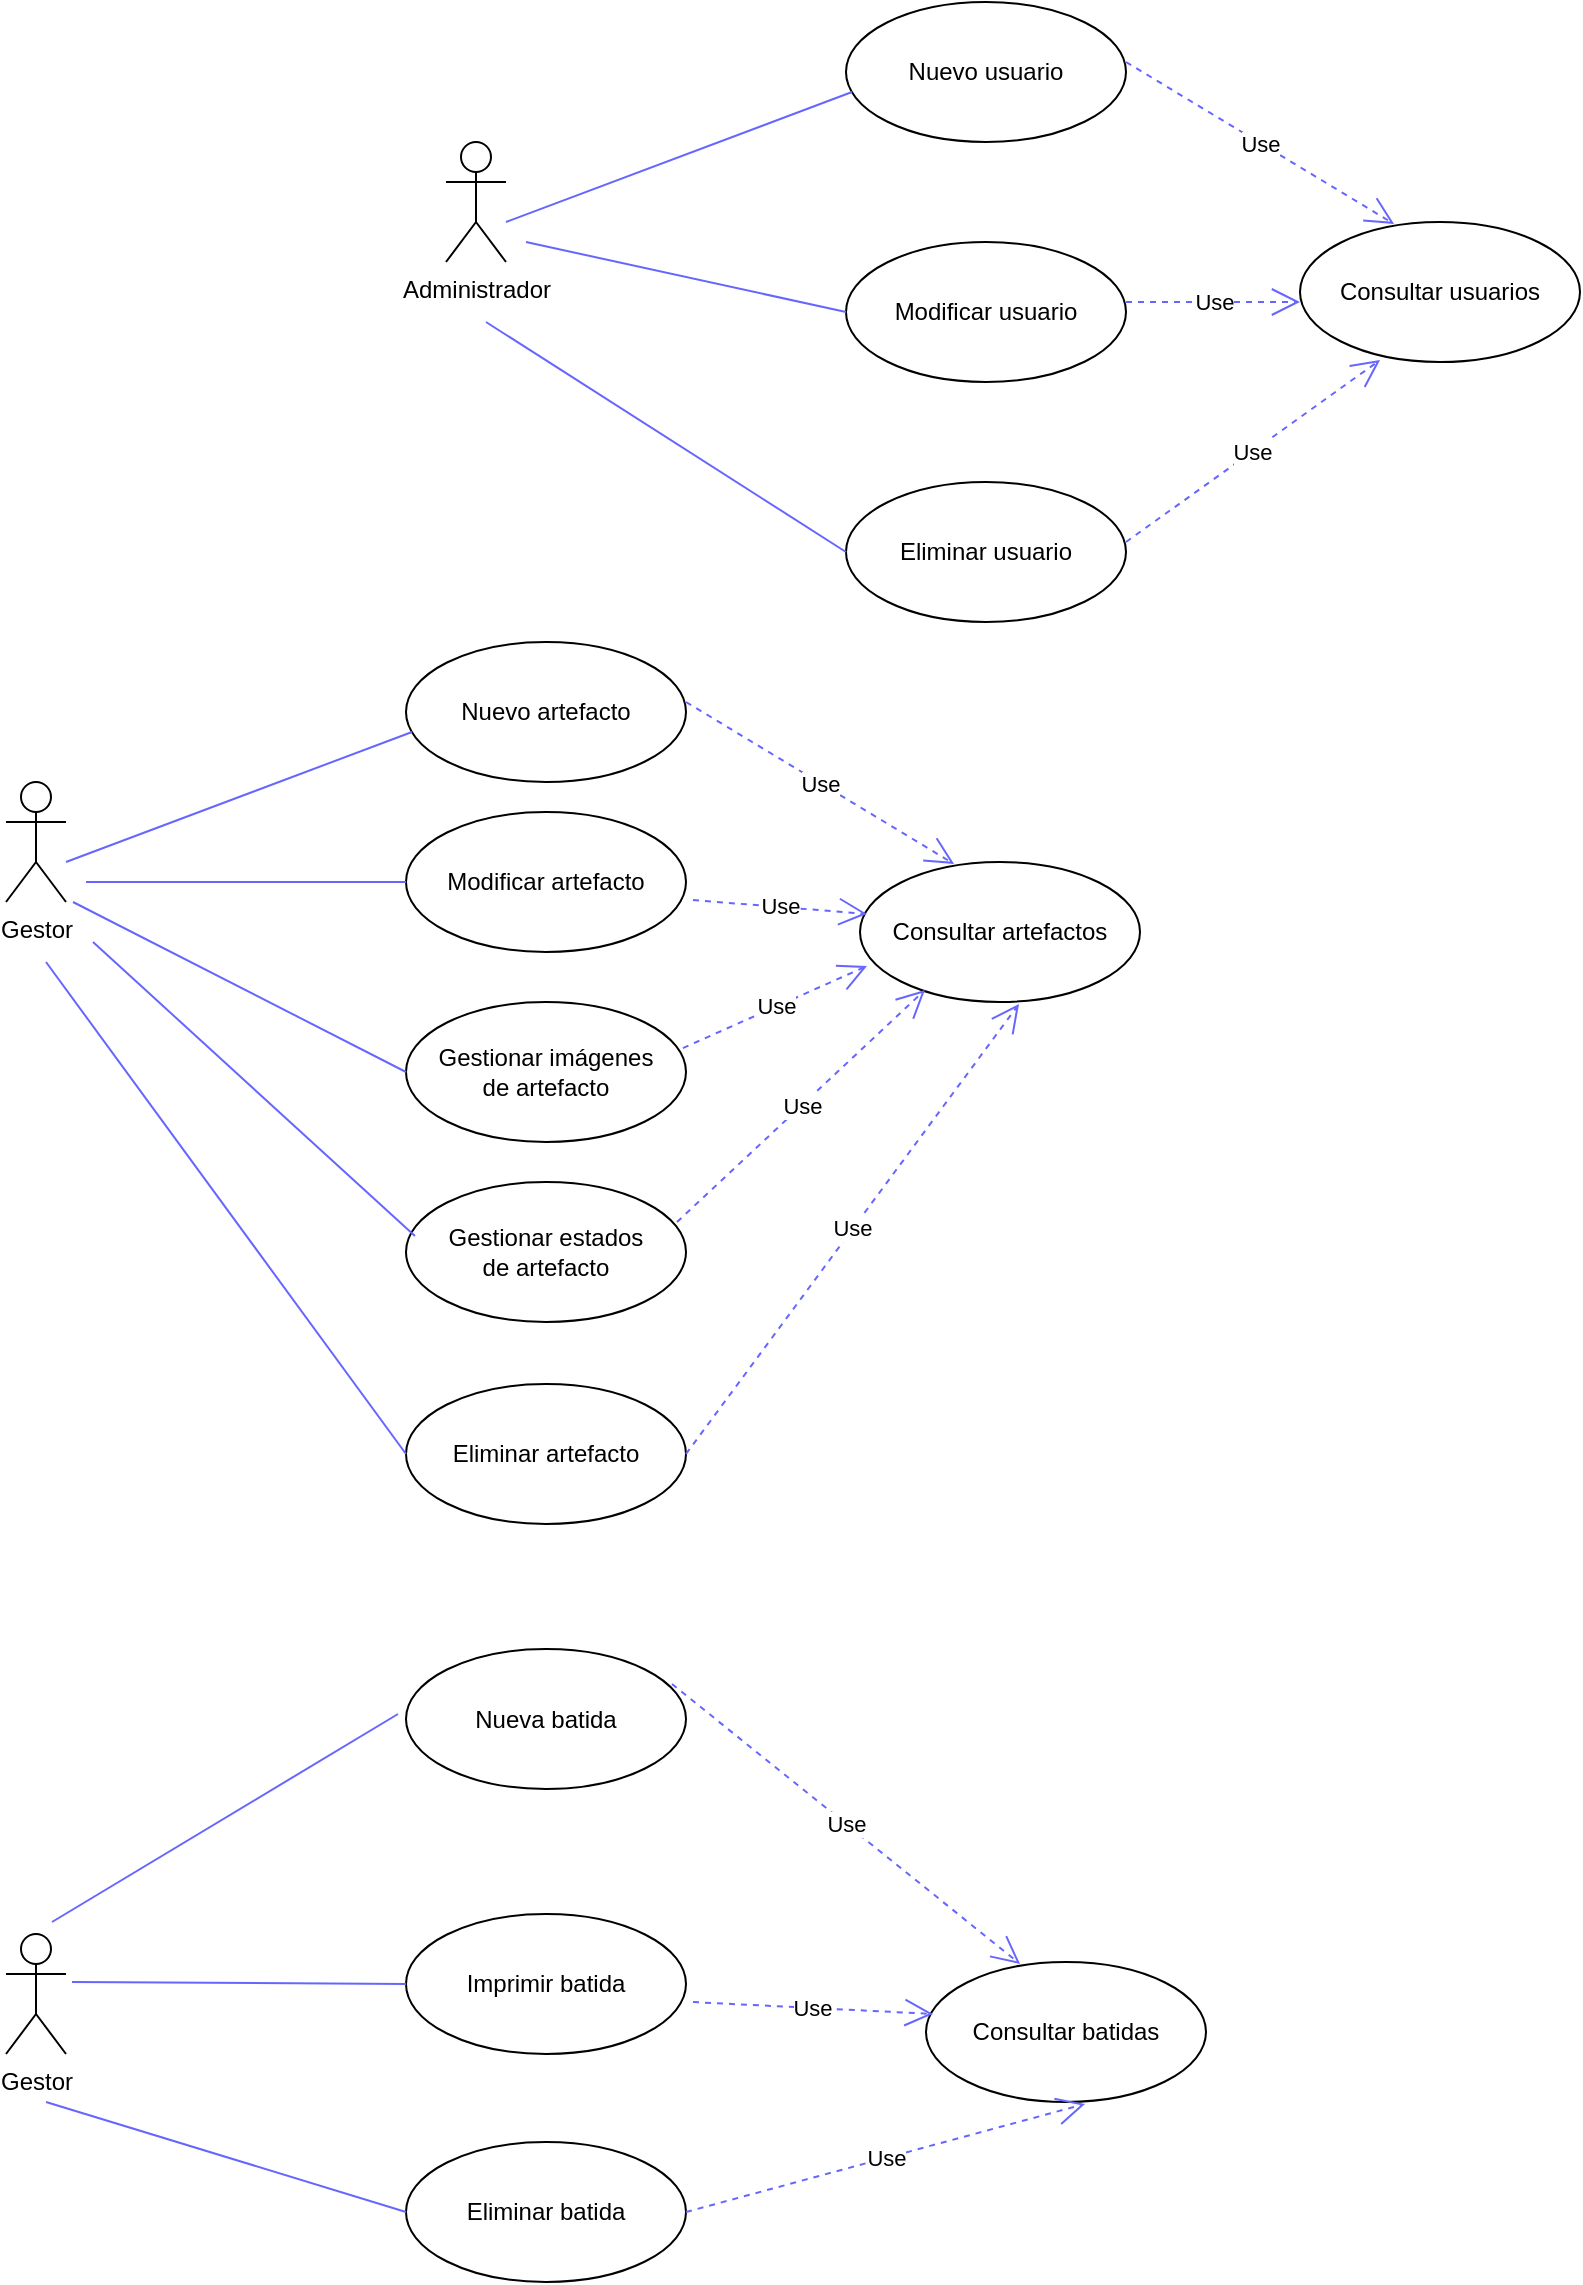 <mxfile version="10.6.7" type="github"><diagram id="Vh-bdCGSBNEkK5sYlcRN" name="Page-1"><mxGraphModel dx="4747" dy="3239" grid="1" gridSize="10" guides="1" tooltips="1" connect="1" arrows="1" fold="1" page="1" pageScale="1" pageWidth="1169" pageHeight="827" math="0" shadow="0"><root><mxCell id="0"/><mxCell id="1" parent="0"/><mxCell id="Szc5mxI2r1fyYPMW7TiI-15" value="Administrador" style="shape=umlActor;verticalLabelPosition=bottom;labelBackgroundColor=#ffffff;verticalAlign=top;html=1;shadow=0;" parent="1" vertex="1"><mxGeometry x="-3220" y="-2360" width="30" height="60" as="geometry"/></mxCell><mxCell id="Szc5mxI2r1fyYPMW7TiI-22" value="Nuevo usuario" style="ellipse;whiteSpace=wrap;html=1;shadow=0;" parent="1" vertex="1"><mxGeometry x="-3020" y="-2430" width="140" height="70" as="geometry"/></mxCell><mxCell id="Szc5mxI2r1fyYPMW7TiI-23" value="Modificar usuario" style="ellipse;whiteSpace=wrap;html=1;shadow=0;" parent="1" vertex="1"><mxGeometry x="-3020" y="-2310" width="140" height="70" as="geometry"/></mxCell><mxCell id="Szc5mxI2r1fyYPMW7TiI-24" value="Eliminar usuario" style="ellipse;whiteSpace=wrap;html=1;shadow=0;" parent="1" vertex="1"><mxGeometry x="-3020" y="-2190" width="140" height="70" as="geometry"/></mxCell><mxCell id="RABKgvFmw7_f_iJ4wwDj-3" value="Consultar usuarios" style="ellipse;whiteSpace=wrap;html=1;shadow=0;" parent="1" vertex="1"><mxGeometry x="-2793" y="-2320" width="140" height="70" as="geometry"/></mxCell><mxCell id="hVyX5uOo1vzWKLY8SVAx-1" value="" style="endArrow=none;html=1;strokeColor=#6666FF;" parent="1" edge="1"><mxGeometry relative="1" as="geometry"><mxPoint x="-3190" y="-2320" as="sourcePoint"/><mxPoint x="-3017" y="-2385" as="targetPoint"/></mxGeometry></mxCell><mxCell id="hVyX5uOo1vzWKLY8SVAx-4" value="" style="endArrow=none;html=1;strokeColor=#6666FF;entryX=0;entryY=0.5;entryDx=0;entryDy=0;" parent="1" target="Szc5mxI2r1fyYPMW7TiI-23" edge="1"><mxGeometry relative="1" as="geometry"><mxPoint x="-3180" y="-2310" as="sourcePoint"/><mxPoint x="-3007" y="-2375" as="targetPoint"/></mxGeometry></mxCell><mxCell id="hVyX5uOo1vzWKLY8SVAx-5" value="" style="endArrow=none;html=1;strokeColor=#6666FF;entryX=0;entryY=0.5;entryDx=0;entryDy=0;" parent="1" target="Szc5mxI2r1fyYPMW7TiI-24" edge="1"><mxGeometry relative="1" as="geometry"><mxPoint x="-3200" y="-2270" as="sourcePoint"/><mxPoint x="-3037" y="-2275" as="targetPoint"/></mxGeometry></mxCell><mxCell id="hVyX5uOo1vzWKLY8SVAx-6" value="Use" style="endArrow=open;endSize=12;dashed=1;html=1;strokeColor=#6666FF;entryX=0.336;entryY=0.014;entryDx=0;entryDy=0;entryPerimeter=0;" parent="1" target="RABKgvFmw7_f_iJ4wwDj-3" edge="1"><mxGeometry width="160" relative="1" as="geometry"><mxPoint x="-2880" y="-2400" as="sourcePoint"/><mxPoint x="-2720" y="-2400" as="targetPoint"/></mxGeometry></mxCell><mxCell id="hVyX5uOo1vzWKLY8SVAx-7" value="Use" style="endArrow=open;endSize=12;dashed=1;html=1;strokeColor=#6666FF;" parent="1" edge="1"><mxGeometry width="160" relative="1" as="geometry"><mxPoint x="-2880" y="-2280" as="sourcePoint"/><mxPoint x="-2793" y="-2280" as="targetPoint"/></mxGeometry></mxCell><mxCell id="hVyX5uOo1vzWKLY8SVAx-8" value="Use" style="endArrow=open;endSize=12;dashed=1;html=1;strokeColor=#6666FF;entryX=0.286;entryY=0.986;entryDx=0;entryDy=0;entryPerimeter=0;" parent="1" target="RABKgvFmw7_f_iJ4wwDj-3" edge="1"><mxGeometry width="160" relative="1" as="geometry"><mxPoint x="-2880" y="-2160" as="sourcePoint"/><mxPoint x="-2750" y="-2260" as="targetPoint"/></mxGeometry></mxCell><mxCell id="YgxHLDHoU0OWEvNlz1Kh-1" value="Gestor" style="shape=umlActor;verticalLabelPosition=bottom;labelBackgroundColor=#ffffff;verticalAlign=top;html=1;shadow=0;" parent="1" vertex="1"><mxGeometry x="-3440" y="-2040" width="30" height="60" as="geometry"/></mxCell><mxCell id="YgxHLDHoU0OWEvNlz1Kh-2" value="Nuevo artefacto" style="ellipse;whiteSpace=wrap;html=1;shadow=0;" parent="1" vertex="1"><mxGeometry x="-3240" y="-2110" width="140" height="70" as="geometry"/></mxCell><mxCell id="YgxHLDHoU0OWEvNlz1Kh-3" value="Modificar artefacto" style="ellipse;whiteSpace=wrap;html=1;shadow=0;" parent="1" vertex="1"><mxGeometry x="-3240" y="-2025" width="140" height="70" as="geometry"/></mxCell><mxCell id="YgxHLDHoU0OWEvNlz1Kh-4" value="Eliminar artefacto" style="ellipse;whiteSpace=wrap;html=1;shadow=0;" parent="1" vertex="1"><mxGeometry x="-3240" y="-1739" width="140" height="70" as="geometry"/></mxCell><mxCell id="YgxHLDHoU0OWEvNlz1Kh-5" value="Consultar artefactos" style="ellipse;whiteSpace=wrap;html=1;shadow=0;" parent="1" vertex="1"><mxGeometry x="-3013" y="-2000" width="140" height="70" as="geometry"/></mxCell><mxCell id="YgxHLDHoU0OWEvNlz1Kh-6" value="" style="endArrow=none;html=1;strokeColor=#6666FF;" parent="1" edge="1"><mxGeometry relative="1" as="geometry"><mxPoint x="-3410" y="-2000" as="sourcePoint"/><mxPoint x="-3237" y="-2065" as="targetPoint"/></mxGeometry></mxCell><mxCell id="YgxHLDHoU0OWEvNlz1Kh-7" value="" style="endArrow=none;html=1;strokeColor=#6666FF;entryX=0;entryY=0.5;entryDx=0;entryDy=0;" parent="1" target="YgxHLDHoU0OWEvNlz1Kh-3" edge="1"><mxGeometry relative="1" as="geometry"><mxPoint x="-3400" y="-1990" as="sourcePoint"/><mxPoint x="-3227" y="-2055" as="targetPoint"/></mxGeometry></mxCell><mxCell id="YgxHLDHoU0OWEvNlz1Kh-8" value="" style="endArrow=none;html=1;strokeColor=#6666FF;entryX=0;entryY=0.5;entryDx=0;entryDy=0;" parent="1" target="YgxHLDHoU0OWEvNlz1Kh-4" edge="1"><mxGeometry relative="1" as="geometry"><mxPoint x="-3420" y="-1950" as="sourcePoint"/><mxPoint x="-3257" y="-1955" as="targetPoint"/></mxGeometry></mxCell><mxCell id="YgxHLDHoU0OWEvNlz1Kh-9" value="Use" style="endArrow=open;endSize=12;dashed=1;html=1;strokeColor=#6666FF;entryX=0.336;entryY=0.014;entryDx=0;entryDy=0;entryPerimeter=0;" parent="1" target="YgxHLDHoU0OWEvNlz1Kh-5" edge="1"><mxGeometry width="160" relative="1" as="geometry"><mxPoint x="-3100" y="-2080" as="sourcePoint"/><mxPoint x="-2940" y="-2080" as="targetPoint"/></mxGeometry></mxCell><mxCell id="YgxHLDHoU0OWEvNlz1Kh-10" value="Use" style="endArrow=open;endSize=12;dashed=1;html=1;strokeColor=#6666FF;exitX=1.025;exitY=0.629;exitDx=0;exitDy=0;exitPerimeter=0;entryX=0.025;entryY=0.371;entryDx=0;entryDy=0;entryPerimeter=0;" parent="1" source="YgxHLDHoU0OWEvNlz1Kh-3" target="YgxHLDHoU0OWEvNlz1Kh-5" edge="1"><mxGeometry width="160" relative="1" as="geometry"><mxPoint x="-3100" y="-1960" as="sourcePoint"/><mxPoint x="-3013" y="-1960" as="targetPoint"/></mxGeometry></mxCell><mxCell id="YgxHLDHoU0OWEvNlz1Kh-11" value="Use" style="endArrow=open;endSize=12;dashed=1;html=1;strokeColor=#6666FF;entryX=0.568;entryY=1.014;entryDx=0;entryDy=0;entryPerimeter=0;exitX=1;exitY=0.5;exitDx=0;exitDy=0;" parent="1" source="YgxHLDHoU0OWEvNlz1Kh-4" target="YgxHLDHoU0OWEvNlz1Kh-5" edge="1"><mxGeometry width="160" relative="1" as="geometry"><mxPoint x="-3100" y="-1840" as="sourcePoint"/><mxPoint x="-2970" y="-1940" as="targetPoint"/></mxGeometry></mxCell><mxCell id="YgxHLDHoU0OWEvNlz1Kh-14" value="&lt;div&gt;Gestionar imágenes&lt;/div&gt;&lt;div&gt;de artefacto&lt;br&gt;&lt;/div&gt;" style="ellipse;whiteSpace=wrap;html=1;shadow=0;" parent="1" vertex="1"><mxGeometry x="-3240" y="-1930" width="140" height="70" as="geometry"/></mxCell><mxCell id="YgxHLDHoU0OWEvNlz1Kh-15" value="" style="endArrow=none;html=1;strokeColor=#6666FF;entryX=0;entryY=0.5;entryDx=0;entryDy=0;" parent="1" target="YgxHLDHoU0OWEvNlz1Kh-14" edge="1"><mxGeometry relative="1" as="geometry"><mxPoint x="-3406.5" y="-1980" as="sourcePoint"/><mxPoint x="-3229.5" y="-1980" as="targetPoint"/></mxGeometry></mxCell><mxCell id="YgxHLDHoU0OWEvNlz1Kh-16" value="Use" style="endArrow=open;endSize=12;dashed=1;html=1;strokeColor=#6666FF;entryX=0.025;entryY=0.743;entryDx=0;entryDy=0;entryPerimeter=0;exitX=0.989;exitY=0.329;exitDx=0;exitDy=0;exitPerimeter=0;" parent="1" source="YgxHLDHoU0OWEvNlz1Kh-14" target="YgxHLDHoU0OWEvNlz1Kh-5" edge="1"><mxGeometry width="160" relative="1" as="geometry"><mxPoint x="-3096.5" y="-1920" as="sourcePoint"/><mxPoint x="-2936.5" y="-1920" as="targetPoint"/></mxGeometry></mxCell><mxCell id="YgxHLDHoU0OWEvNlz1Kh-17" value="&lt;div&gt;Gestionar estados&lt;/div&gt;&lt;div&gt; de artefacto&lt;br&gt;&lt;/div&gt;" style="ellipse;whiteSpace=wrap;html=1;shadow=0;" parent="1" vertex="1"><mxGeometry x="-3240" y="-1840" width="140" height="70" as="geometry"/></mxCell><mxCell id="YgxHLDHoU0OWEvNlz1Kh-18" value="Use" style="endArrow=open;endSize=12;dashed=1;html=1;strokeColor=#6666FF;entryX=0.232;entryY=0.914;entryDx=0;entryDy=0;entryPerimeter=0;exitX=0.968;exitY=0.286;exitDx=0;exitDy=0;exitPerimeter=0;" parent="1" source="YgxHLDHoU0OWEvNlz1Kh-17" target="YgxHLDHoU0OWEvNlz1Kh-5" edge="1"><mxGeometry width="160" relative="1" as="geometry"><mxPoint x="-3100" y="-1805" as="sourcePoint"/><mxPoint x="-2940" y="-1805" as="targetPoint"/></mxGeometry></mxCell><mxCell id="YgxHLDHoU0OWEvNlz1Kh-19" value="" style="endArrow=none;html=1;strokeColor=#6666FF;entryX=0.032;entryY=0.386;entryDx=0;entryDy=0;entryPerimeter=0;" parent="1" target="YgxHLDHoU0OWEvNlz1Kh-17" edge="1"><mxGeometry relative="1" as="geometry"><mxPoint x="-3396.5" y="-1960" as="sourcePoint"/><mxPoint x="-3229.5" y="-1880" as="targetPoint"/></mxGeometry></mxCell><mxCell id="XR7_zNzS1UdQuxbJrk0k-1" value="Gestor" style="shape=umlActor;verticalLabelPosition=bottom;labelBackgroundColor=#ffffff;verticalAlign=top;html=1;shadow=0;" vertex="1" parent="1"><mxGeometry x="-3440" y="-1464" width="30" height="60" as="geometry"/></mxCell><mxCell id="XR7_zNzS1UdQuxbJrk0k-2" value="Nueva batida" style="ellipse;whiteSpace=wrap;html=1;shadow=0;" vertex="1" parent="1"><mxGeometry x="-3240" y="-1606.5" width="140" height="70" as="geometry"/></mxCell><mxCell id="XR7_zNzS1UdQuxbJrk0k-3" value="Imprimir batida" style="ellipse;whiteSpace=wrap;html=1;shadow=0;" vertex="1" parent="1"><mxGeometry x="-3240" y="-1474" width="140" height="70" as="geometry"/></mxCell><mxCell id="XR7_zNzS1UdQuxbJrk0k-4" value="Eliminar batida" style="ellipse;whiteSpace=wrap;html=1;shadow=0;" vertex="1" parent="1"><mxGeometry x="-3240" y="-1360" width="140" height="70" as="geometry"/></mxCell><mxCell id="XR7_zNzS1UdQuxbJrk0k-5" value="Consultar batidas" style="ellipse;whiteSpace=wrap;html=1;shadow=0;" vertex="1" parent="1"><mxGeometry x="-2980" y="-1450" width="140" height="70" as="geometry"/></mxCell><mxCell id="XR7_zNzS1UdQuxbJrk0k-6" value="" style="endArrow=none;html=1;strokeColor=#6666FF;" edge="1" parent="1"><mxGeometry relative="1" as="geometry"><mxPoint x="-3417" y="-1470" as="sourcePoint"/><mxPoint x="-3244" y="-1574" as="targetPoint"/></mxGeometry></mxCell><mxCell id="XR7_zNzS1UdQuxbJrk0k-7" value="" style="endArrow=none;html=1;strokeColor=#6666FF;entryX=0;entryY=0.5;entryDx=0;entryDy=0;" edge="1" parent="1" target="XR7_zNzS1UdQuxbJrk0k-3"><mxGeometry relative="1" as="geometry"><mxPoint x="-3407" y="-1440" as="sourcePoint"/><mxPoint x="-3234" y="-1564" as="targetPoint"/></mxGeometry></mxCell><mxCell id="XR7_zNzS1UdQuxbJrk0k-8" value="" style="endArrow=none;html=1;strokeColor=#6666FF;entryX=0;entryY=0.5;entryDx=0;entryDy=0;" edge="1" parent="1" target="XR7_zNzS1UdQuxbJrk0k-4"><mxGeometry relative="1" as="geometry"><mxPoint x="-3420" y="-1380" as="sourcePoint"/><mxPoint x="-3264" y="-1464" as="targetPoint"/></mxGeometry></mxCell><mxCell id="XR7_zNzS1UdQuxbJrk0k-9" value="Use" style="endArrow=open;endSize=12;dashed=1;html=1;strokeColor=#6666FF;entryX=0.336;entryY=0.014;entryDx=0;entryDy=0;entryPerimeter=0;" edge="1" parent="1" target="XR7_zNzS1UdQuxbJrk0k-5"><mxGeometry width="160" relative="1" as="geometry"><mxPoint x="-3107" y="-1589" as="sourcePoint"/><mxPoint x="-2947" y="-1589" as="targetPoint"/></mxGeometry></mxCell><mxCell id="XR7_zNzS1UdQuxbJrk0k-10" value="Use" style="endArrow=open;endSize=12;dashed=1;html=1;strokeColor=#6666FF;exitX=1.025;exitY=0.629;exitDx=0;exitDy=0;exitPerimeter=0;entryX=0.025;entryY=0.371;entryDx=0;entryDy=0;entryPerimeter=0;" edge="1" parent="1" source="XR7_zNzS1UdQuxbJrk0k-3" target="XR7_zNzS1UdQuxbJrk0k-5"><mxGeometry width="160" relative="1" as="geometry"><mxPoint x="-3107" y="-1469" as="sourcePoint"/><mxPoint x="-3020" y="-1469" as="targetPoint"/></mxGeometry></mxCell><mxCell id="XR7_zNzS1UdQuxbJrk0k-11" value="Use" style="endArrow=open;endSize=12;dashed=1;html=1;strokeColor=#6666FF;entryX=0.568;entryY=1.014;entryDx=0;entryDy=0;entryPerimeter=0;exitX=1;exitY=0.5;exitDx=0;exitDy=0;" edge="1" parent="1" source="XR7_zNzS1UdQuxbJrk0k-4" target="XR7_zNzS1UdQuxbJrk0k-5"><mxGeometry width="160" relative="1" as="geometry"><mxPoint x="-3107" y="-1349" as="sourcePoint"/><mxPoint x="-2977" y="-1449" as="targetPoint"/></mxGeometry></mxCell></root></mxGraphModel></diagram></mxfile>